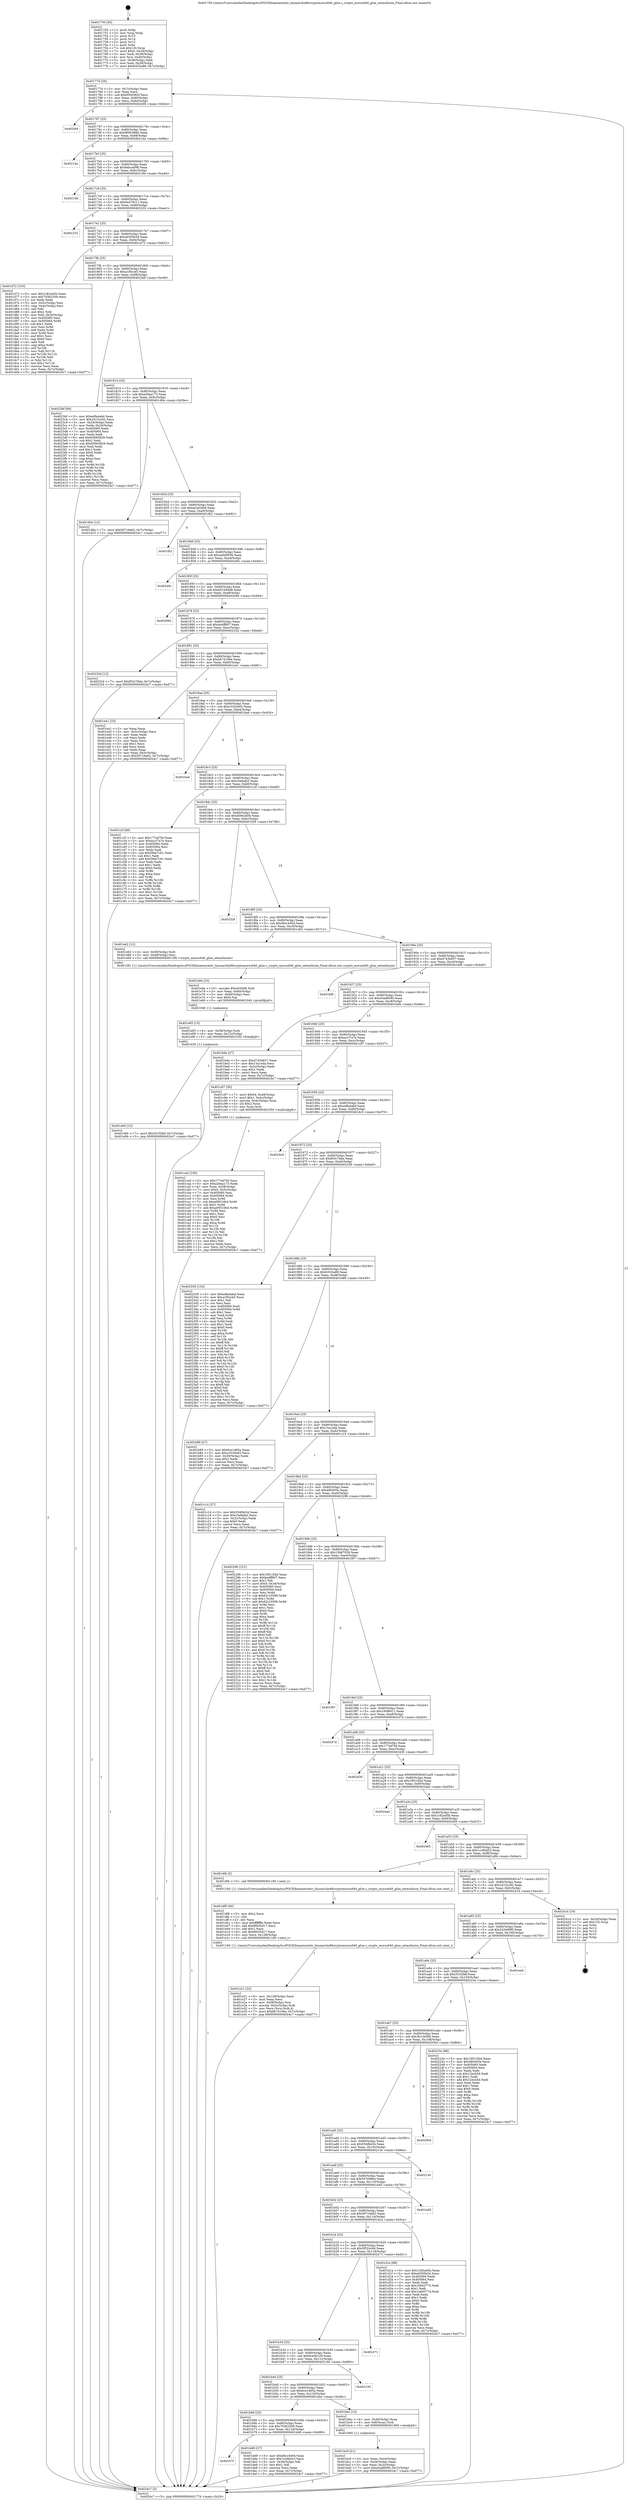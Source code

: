 digraph "0x401750" {
  label = "0x401750 (/mnt/c/Users/mathe/Desktop/tcc/POCII/binaries/extr_linuxarchx86cryptomorus640_glue.c_crypto_morus640_glue_setauthsize_Final-ollvm.out::main(0))"
  labelloc = "t"
  node[shape=record]

  Entry [label="",width=0.3,height=0.3,shape=circle,fillcolor=black,style=filled]
  "0x40177d" [label="{
     0x40177d [26]\l
     | [instrs]\l
     &nbsp;&nbsp;0x40177d \<+3\>: mov -0x7c(%rbp),%eax\l
     &nbsp;&nbsp;0x401780 \<+2\>: mov %eax,%ecx\l
     &nbsp;&nbsp;0x401782 \<+6\>: sub $0x9500582f,%ecx\l
     &nbsp;&nbsp;0x401788 \<+3\>: mov %eax,-0x80(%rbp)\l
     &nbsp;&nbsp;0x40178b \<+6\>: mov %ecx,-0x84(%rbp)\l
     &nbsp;&nbsp;0x401791 \<+6\>: je 00000000004020f4 \<main+0x9a4\>\l
  }"]
  "0x4020f4" [label="{
     0x4020f4\l
  }", style=dashed]
  "0x401797" [label="{
     0x401797 [25]\l
     | [instrs]\l
     &nbsp;&nbsp;0x401797 \<+5\>: jmp 000000000040179c \<main+0x4c\>\l
     &nbsp;&nbsp;0x40179c \<+3\>: mov -0x80(%rbp),%eax\l
     &nbsp;&nbsp;0x40179f \<+5\>: sub $0x9895488b,%eax\l
     &nbsp;&nbsp;0x4017a4 \<+6\>: mov %eax,-0x88(%rbp)\l
     &nbsp;&nbsp;0x4017aa \<+6\>: je 000000000040214a \<main+0x9fa\>\l
  }"]
  Exit [label="",width=0.3,height=0.3,shape=circle,fillcolor=black,style=filled,peripheries=2]
  "0x40214a" [label="{
     0x40214a\l
  }", style=dashed]
  "0x4017b0" [label="{
     0x4017b0 [25]\l
     | [instrs]\l
     &nbsp;&nbsp;0x4017b0 \<+5\>: jmp 00000000004017b5 \<main+0x65\>\l
     &nbsp;&nbsp;0x4017b5 \<+3\>: mov -0x80(%rbp),%eax\l
     &nbsp;&nbsp;0x4017b8 \<+5\>: sub $0x9abca098,%eax\l
     &nbsp;&nbsp;0x4017bd \<+6\>: mov %eax,-0x8c(%rbp)\l
     &nbsp;&nbsp;0x4017c3 \<+6\>: je 000000000040219d \<main+0xa4d\>\l
  }"]
  "0x401e94" [label="{
     0x401e94 [12]\l
     | [instrs]\l
     &nbsp;&nbsp;0x401e94 \<+7\>: movl $0x351f2fef,-0x7c(%rbp)\l
     &nbsp;&nbsp;0x401e9b \<+5\>: jmp 00000000004024c7 \<main+0xd77\>\l
  }"]
  "0x40219d" [label="{
     0x40219d\l
  }", style=dashed]
  "0x4017c9" [label="{
     0x4017c9 [25]\l
     | [instrs]\l
     &nbsp;&nbsp;0x4017c9 \<+5\>: jmp 00000000004017ce \<main+0x7e\>\l
     &nbsp;&nbsp;0x4017ce \<+3\>: mov -0x80(%rbp),%eax\l
     &nbsp;&nbsp;0x4017d1 \<+5\>: sub $0x9cd79c11,%eax\l
     &nbsp;&nbsp;0x4017d6 \<+6\>: mov %eax,-0x90(%rbp)\l
     &nbsp;&nbsp;0x4017dc \<+6\>: je 0000000000402232 \<main+0xae2\>\l
  }"]
  "0x401e85" [label="{
     0x401e85 [15]\l
     | [instrs]\l
     &nbsp;&nbsp;0x401e85 \<+4\>: mov -0x58(%rbp),%rdi\l
     &nbsp;&nbsp;0x401e89 \<+6\>: mov %eax,-0x12c(%rbp)\l
     &nbsp;&nbsp;0x401e8f \<+5\>: call 0000000000401030 \<free@plt\>\l
     | [calls]\l
     &nbsp;&nbsp;0x401030 \{1\} (unknown)\l
  }"]
  "0x402232" [label="{
     0x402232\l
  }", style=dashed]
  "0x4017e2" [label="{
     0x4017e2 [25]\l
     | [instrs]\l
     &nbsp;&nbsp;0x4017e2 \<+5\>: jmp 00000000004017e7 \<main+0x97\>\l
     &nbsp;&nbsp;0x4017e7 \<+3\>: mov -0x80(%rbp),%eax\l
     &nbsp;&nbsp;0x4017ea \<+5\>: sub $0xa0305b34,%eax\l
     &nbsp;&nbsp;0x4017ef \<+6\>: mov %eax,-0x94(%rbp)\l
     &nbsp;&nbsp;0x4017f5 \<+6\>: je 0000000000401d72 \<main+0x622\>\l
  }"]
  "0x401e6e" [label="{
     0x401e6e [23]\l
     | [instrs]\l
     &nbsp;&nbsp;0x401e6e \<+10\>: movabs $0x4030d6,%rdi\l
     &nbsp;&nbsp;0x401e78 \<+3\>: mov %eax,-0x60(%rbp)\l
     &nbsp;&nbsp;0x401e7b \<+3\>: mov -0x60(%rbp),%esi\l
     &nbsp;&nbsp;0x401e7e \<+2\>: mov $0x0,%al\l
     &nbsp;&nbsp;0x401e80 \<+5\>: call 0000000000401040 \<printf@plt\>\l
     | [calls]\l
     &nbsp;&nbsp;0x401040 \{1\} (unknown)\l
  }"]
  "0x401d72" [label="{
     0x401d72 [103]\l
     | [instrs]\l
     &nbsp;&nbsp;0x401d72 \<+5\>: mov $0x1c82a45b,%eax\l
     &nbsp;&nbsp;0x401d77 \<+5\>: mov $0x70362209,%ecx\l
     &nbsp;&nbsp;0x401d7c \<+2\>: xor %edx,%edx\l
     &nbsp;&nbsp;0x401d7e \<+3\>: mov -0x5c(%rbp),%esi\l
     &nbsp;&nbsp;0x401d81 \<+3\>: cmp -0x4c(%rbp),%esi\l
     &nbsp;&nbsp;0x401d84 \<+4\>: setl %dil\l
     &nbsp;&nbsp;0x401d88 \<+4\>: and $0x1,%dil\l
     &nbsp;&nbsp;0x401d8c \<+4\>: mov %dil,-0x26(%rbp)\l
     &nbsp;&nbsp;0x401d90 \<+7\>: mov 0x405060,%esi\l
     &nbsp;&nbsp;0x401d97 \<+8\>: mov 0x405064,%r8d\l
     &nbsp;&nbsp;0x401d9f \<+3\>: sub $0x1,%edx\l
     &nbsp;&nbsp;0x401da2 \<+3\>: mov %esi,%r9d\l
     &nbsp;&nbsp;0x401da5 \<+3\>: add %edx,%r9d\l
     &nbsp;&nbsp;0x401da8 \<+4\>: imul %r9d,%esi\l
     &nbsp;&nbsp;0x401dac \<+3\>: and $0x1,%esi\l
     &nbsp;&nbsp;0x401daf \<+3\>: cmp $0x0,%esi\l
     &nbsp;&nbsp;0x401db2 \<+4\>: sete %dil\l
     &nbsp;&nbsp;0x401db6 \<+4\>: cmp $0xa,%r8d\l
     &nbsp;&nbsp;0x401dba \<+4\>: setl %r10b\l
     &nbsp;&nbsp;0x401dbe \<+3\>: mov %dil,%r11b\l
     &nbsp;&nbsp;0x401dc1 \<+3\>: and %r10b,%r11b\l
     &nbsp;&nbsp;0x401dc4 \<+3\>: xor %r10b,%dil\l
     &nbsp;&nbsp;0x401dc7 \<+3\>: or %dil,%r11b\l
     &nbsp;&nbsp;0x401dca \<+4\>: test $0x1,%r11b\l
     &nbsp;&nbsp;0x401dce \<+3\>: cmovne %ecx,%eax\l
     &nbsp;&nbsp;0x401dd1 \<+3\>: mov %eax,-0x7c(%rbp)\l
     &nbsp;&nbsp;0x401dd4 \<+5\>: jmp 00000000004024c7 \<main+0xd77\>\l
  }"]
  "0x4017fb" [label="{
     0x4017fb [25]\l
     | [instrs]\l
     &nbsp;&nbsp;0x4017fb \<+5\>: jmp 0000000000401800 \<main+0xb0\>\l
     &nbsp;&nbsp;0x401800 \<+3\>: mov -0x80(%rbp),%eax\l
     &nbsp;&nbsp;0x401803 \<+5\>: sub $0xa1f0ccb5,%eax\l
     &nbsp;&nbsp;0x401808 \<+6\>: mov %eax,-0x98(%rbp)\l
     &nbsp;&nbsp;0x40180e \<+6\>: je 00000000004023bf \<main+0xc6f\>\l
  }"]
  "0x401e21" [label="{
     0x401e21 [32]\l
     | [instrs]\l
     &nbsp;&nbsp;0x401e21 \<+6\>: mov -0x128(%rbp),%ecx\l
     &nbsp;&nbsp;0x401e27 \<+3\>: imul %eax,%ecx\l
     &nbsp;&nbsp;0x401e2a \<+4\>: mov -0x58(%rbp),%rsi\l
     &nbsp;&nbsp;0x401e2e \<+4\>: movslq -0x5c(%rbp),%rdi\l
     &nbsp;&nbsp;0x401e32 \<+3\>: mov %ecx,(%rsi,%rdi,4)\l
     &nbsp;&nbsp;0x401e35 \<+7\>: movl $0xbb74106e,-0x7c(%rbp)\l
     &nbsp;&nbsp;0x401e3c \<+5\>: jmp 00000000004024c7 \<main+0xd77\>\l
  }"]
  "0x4023bf" [label="{
     0x4023bf [94]\l
     | [instrs]\l
     &nbsp;&nbsp;0x4023bf \<+5\>: mov $0xedfa4abd,%eax\l
     &nbsp;&nbsp;0x4023c4 \<+5\>: mov $0x2415cc92,%ecx\l
     &nbsp;&nbsp;0x4023c9 \<+3\>: mov -0x34(%rbp),%edx\l
     &nbsp;&nbsp;0x4023cc \<+3\>: mov %edx,-0x24(%rbp)\l
     &nbsp;&nbsp;0x4023cf \<+7\>: mov 0x405060,%edx\l
     &nbsp;&nbsp;0x4023d6 \<+7\>: mov 0x405064,%esi\l
     &nbsp;&nbsp;0x4023dd \<+2\>: mov %edx,%edi\l
     &nbsp;&nbsp;0x4023df \<+6\>: add $0xb5665829,%edi\l
     &nbsp;&nbsp;0x4023e5 \<+3\>: sub $0x1,%edi\l
     &nbsp;&nbsp;0x4023e8 \<+6\>: sub $0xb5665829,%edi\l
     &nbsp;&nbsp;0x4023ee \<+3\>: imul %edi,%edx\l
     &nbsp;&nbsp;0x4023f1 \<+3\>: and $0x1,%edx\l
     &nbsp;&nbsp;0x4023f4 \<+3\>: cmp $0x0,%edx\l
     &nbsp;&nbsp;0x4023f7 \<+4\>: sete %r8b\l
     &nbsp;&nbsp;0x4023fb \<+3\>: cmp $0xa,%esi\l
     &nbsp;&nbsp;0x4023fe \<+4\>: setl %r9b\l
     &nbsp;&nbsp;0x402402 \<+3\>: mov %r8b,%r10b\l
     &nbsp;&nbsp;0x402405 \<+3\>: and %r9b,%r10b\l
     &nbsp;&nbsp;0x402408 \<+3\>: xor %r9b,%r8b\l
     &nbsp;&nbsp;0x40240b \<+3\>: or %r8b,%r10b\l
     &nbsp;&nbsp;0x40240e \<+4\>: test $0x1,%r10b\l
     &nbsp;&nbsp;0x402412 \<+3\>: cmovne %ecx,%eax\l
     &nbsp;&nbsp;0x402415 \<+3\>: mov %eax,-0x7c(%rbp)\l
     &nbsp;&nbsp;0x402418 \<+5\>: jmp 00000000004024c7 \<main+0xd77\>\l
  }"]
  "0x401814" [label="{
     0x401814 [25]\l
     | [instrs]\l
     &nbsp;&nbsp;0x401814 \<+5\>: jmp 0000000000401819 \<main+0xc9\>\l
     &nbsp;&nbsp;0x401819 \<+3\>: mov -0x80(%rbp),%eax\l
     &nbsp;&nbsp;0x40181c \<+5\>: sub $0xa26aa173,%eax\l
     &nbsp;&nbsp;0x401821 \<+6\>: mov %eax,-0x9c(%rbp)\l
     &nbsp;&nbsp;0x401827 \<+6\>: je 0000000000401d0e \<main+0x5be\>\l
  }"]
  "0x401df9" [label="{
     0x401df9 [40]\l
     | [instrs]\l
     &nbsp;&nbsp;0x401df9 \<+5\>: mov $0x2,%ecx\l
     &nbsp;&nbsp;0x401dfe \<+1\>: cltd\l
     &nbsp;&nbsp;0x401dff \<+2\>: idiv %ecx\l
     &nbsp;&nbsp;0x401e01 \<+6\>: imul $0xfffffffe,%edx,%ecx\l
     &nbsp;&nbsp;0x401e07 \<+6\>: add $0x8f435d17,%ecx\l
     &nbsp;&nbsp;0x401e0d \<+3\>: add $0x1,%ecx\l
     &nbsp;&nbsp;0x401e10 \<+6\>: sub $0x8f435d17,%ecx\l
     &nbsp;&nbsp;0x401e16 \<+6\>: mov %ecx,-0x128(%rbp)\l
     &nbsp;&nbsp;0x401e1c \<+5\>: call 0000000000401160 \<next_i\>\l
     | [calls]\l
     &nbsp;&nbsp;0x401160 \{1\} (/mnt/c/Users/mathe/Desktop/tcc/POCII/binaries/extr_linuxarchx86cryptomorus640_glue.c_crypto_morus640_glue_setauthsize_Final-ollvm.out::next_i)\l
  }"]
  "0x401d0e" [label="{
     0x401d0e [12]\l
     | [instrs]\l
     &nbsp;&nbsp;0x401d0e \<+7\>: movl $0x59716e62,-0x7c(%rbp)\l
     &nbsp;&nbsp;0x401d15 \<+5\>: jmp 00000000004024c7 \<main+0xd77\>\l
  }"]
  "0x40182d" [label="{
     0x40182d [25]\l
     | [instrs]\l
     &nbsp;&nbsp;0x40182d \<+5\>: jmp 0000000000401832 \<main+0xe2\>\l
     &nbsp;&nbsp;0x401832 \<+3\>: mov -0x80(%rbp),%eax\l
     &nbsp;&nbsp;0x401835 \<+5\>: sub $0xae2e54b9,%eax\l
     &nbsp;&nbsp;0x40183a \<+6\>: mov %eax,-0xa0(%rbp)\l
     &nbsp;&nbsp;0x401840 \<+6\>: je 0000000000401fb2 \<main+0x862\>\l
  }"]
  "0x401b7f" [label="{
     0x401b7f\l
  }", style=dashed]
  "0x401fb2" [label="{
     0x401fb2\l
  }", style=dashed]
  "0x401846" [label="{
     0x401846 [25]\l
     | [instrs]\l
     &nbsp;&nbsp;0x401846 \<+5\>: jmp 000000000040184b \<main+0xfb\>\l
     &nbsp;&nbsp;0x40184b \<+3\>: mov -0x80(%rbp),%eax\l
     &nbsp;&nbsp;0x40184e \<+5\>: sub $0xaedd093b,%eax\l
     &nbsp;&nbsp;0x401853 \<+6\>: mov %eax,-0xa4(%rbp)\l
     &nbsp;&nbsp;0x401859 \<+6\>: je 000000000040249c \<main+0xd4c\>\l
  }"]
  "0x401dd9" [label="{
     0x401dd9 [27]\l
     | [instrs]\l
     &nbsp;&nbsp;0x401dd9 \<+5\>: mov $0xd6cc4404,%eax\l
     &nbsp;&nbsp;0x401dde \<+5\>: mov $0x1cc9bd23,%ecx\l
     &nbsp;&nbsp;0x401de3 \<+3\>: mov -0x26(%rbp),%dl\l
     &nbsp;&nbsp;0x401de6 \<+3\>: test $0x1,%dl\l
     &nbsp;&nbsp;0x401de9 \<+3\>: cmovne %ecx,%eax\l
     &nbsp;&nbsp;0x401dec \<+3\>: mov %eax,-0x7c(%rbp)\l
     &nbsp;&nbsp;0x401def \<+5\>: jmp 00000000004024c7 \<main+0xd77\>\l
  }"]
  "0x40249c" [label="{
     0x40249c\l
  }", style=dashed]
  "0x40185f" [label="{
     0x40185f [25]\l
     | [instrs]\l
     &nbsp;&nbsp;0x40185f \<+5\>: jmp 0000000000401864 \<main+0x114\>\l
     &nbsp;&nbsp;0x401864 \<+3\>: mov -0x80(%rbp),%eax\l
     &nbsp;&nbsp;0x401867 \<+5\>: sub $0xb01b84d8,%eax\l
     &nbsp;&nbsp;0x40186c \<+6\>: mov %eax,-0xa8(%rbp)\l
     &nbsp;&nbsp;0x401872 \<+6\>: je 0000000000402094 \<main+0x944\>\l
  }"]
  "0x401ca5" [label="{
     0x401ca5 [105]\l
     | [instrs]\l
     &nbsp;&nbsp;0x401ca5 \<+5\>: mov $0x177ed7fd,%ecx\l
     &nbsp;&nbsp;0x401caa \<+5\>: mov $0xa26aa173,%edx\l
     &nbsp;&nbsp;0x401caf \<+4\>: mov %rax,-0x58(%rbp)\l
     &nbsp;&nbsp;0x401cb3 \<+7\>: movl $0x0,-0x5c(%rbp)\l
     &nbsp;&nbsp;0x401cba \<+7\>: mov 0x405060,%esi\l
     &nbsp;&nbsp;0x401cc1 \<+8\>: mov 0x405064,%r8d\l
     &nbsp;&nbsp;0x401cc9 \<+3\>: mov %esi,%r9d\l
     &nbsp;&nbsp;0x401ccc \<+7\>: sub $0xa09510b4,%r9d\l
     &nbsp;&nbsp;0x401cd3 \<+4\>: sub $0x1,%r9d\l
     &nbsp;&nbsp;0x401cd7 \<+7\>: add $0xa09510b4,%r9d\l
     &nbsp;&nbsp;0x401cde \<+4\>: imul %r9d,%esi\l
     &nbsp;&nbsp;0x401ce2 \<+3\>: and $0x1,%esi\l
     &nbsp;&nbsp;0x401ce5 \<+3\>: cmp $0x0,%esi\l
     &nbsp;&nbsp;0x401ce8 \<+4\>: sete %r10b\l
     &nbsp;&nbsp;0x401cec \<+4\>: cmp $0xa,%r8d\l
     &nbsp;&nbsp;0x401cf0 \<+4\>: setl %r11b\l
     &nbsp;&nbsp;0x401cf4 \<+3\>: mov %r10b,%bl\l
     &nbsp;&nbsp;0x401cf7 \<+3\>: and %r11b,%bl\l
     &nbsp;&nbsp;0x401cfa \<+3\>: xor %r11b,%r10b\l
     &nbsp;&nbsp;0x401cfd \<+3\>: or %r10b,%bl\l
     &nbsp;&nbsp;0x401d00 \<+3\>: test $0x1,%bl\l
     &nbsp;&nbsp;0x401d03 \<+3\>: cmovne %edx,%ecx\l
     &nbsp;&nbsp;0x401d06 \<+3\>: mov %ecx,-0x7c(%rbp)\l
     &nbsp;&nbsp;0x401d09 \<+5\>: jmp 00000000004024c7 \<main+0xd77\>\l
  }"]
  "0x402094" [label="{
     0x402094\l
  }", style=dashed]
  "0x401878" [label="{
     0x401878 [25]\l
     | [instrs]\l
     &nbsp;&nbsp;0x401878 \<+5\>: jmp 000000000040187d \<main+0x12d\>\l
     &nbsp;&nbsp;0x40187d \<+3\>: mov -0x80(%rbp),%eax\l
     &nbsp;&nbsp;0x401880 \<+5\>: sub $0xba4ff907,%eax\l
     &nbsp;&nbsp;0x401885 \<+6\>: mov %eax,-0xac(%rbp)\l
     &nbsp;&nbsp;0x40188b \<+6\>: je 000000000040232d \<main+0xbdd\>\l
  }"]
  "0x401bc9" [label="{
     0x401bc9 [21]\l
     | [instrs]\l
     &nbsp;&nbsp;0x401bc9 \<+3\>: mov %eax,-0x44(%rbp)\l
     &nbsp;&nbsp;0x401bcc \<+3\>: mov -0x44(%rbp),%eax\l
     &nbsp;&nbsp;0x401bcf \<+3\>: mov %eax,-0x2c(%rbp)\l
     &nbsp;&nbsp;0x401bd2 \<+7\>: movl $0xe5ad8590,-0x7c(%rbp)\l
     &nbsp;&nbsp;0x401bd9 \<+5\>: jmp 00000000004024c7 \<main+0xd77\>\l
  }"]
  "0x40232d" [label="{
     0x40232d [12]\l
     | [instrs]\l
     &nbsp;&nbsp;0x40232d \<+7\>: movl $0xf03c78da,-0x7c(%rbp)\l
     &nbsp;&nbsp;0x402334 \<+5\>: jmp 00000000004024c7 \<main+0xd77\>\l
  }"]
  "0x401891" [label="{
     0x401891 [25]\l
     | [instrs]\l
     &nbsp;&nbsp;0x401891 \<+5\>: jmp 0000000000401896 \<main+0x146\>\l
     &nbsp;&nbsp;0x401896 \<+3\>: mov -0x80(%rbp),%eax\l
     &nbsp;&nbsp;0x401899 \<+5\>: sub $0xbb74106e,%eax\l
     &nbsp;&nbsp;0x40189e \<+6\>: mov %eax,-0xb0(%rbp)\l
     &nbsp;&nbsp;0x4018a4 \<+6\>: je 0000000000401e41 \<main+0x6f1\>\l
  }"]
  "0x401b66" [label="{
     0x401b66 [25]\l
     | [instrs]\l
     &nbsp;&nbsp;0x401b66 \<+5\>: jmp 0000000000401b6b \<main+0x41b\>\l
     &nbsp;&nbsp;0x401b6b \<+3\>: mov -0x80(%rbp),%eax\l
     &nbsp;&nbsp;0x401b6e \<+5\>: sub $0x70362209,%eax\l
     &nbsp;&nbsp;0x401b73 \<+6\>: mov %eax,-0x124(%rbp)\l
     &nbsp;&nbsp;0x401b79 \<+6\>: je 0000000000401dd9 \<main+0x689\>\l
  }"]
  "0x401e41" [label="{
     0x401e41 [33]\l
     | [instrs]\l
     &nbsp;&nbsp;0x401e41 \<+2\>: xor %eax,%eax\l
     &nbsp;&nbsp;0x401e43 \<+3\>: mov -0x5c(%rbp),%ecx\l
     &nbsp;&nbsp;0x401e46 \<+2\>: mov %eax,%edx\l
     &nbsp;&nbsp;0x401e48 \<+2\>: sub %ecx,%edx\l
     &nbsp;&nbsp;0x401e4a \<+2\>: mov %eax,%ecx\l
     &nbsp;&nbsp;0x401e4c \<+3\>: sub $0x1,%ecx\l
     &nbsp;&nbsp;0x401e4f \<+2\>: add %ecx,%edx\l
     &nbsp;&nbsp;0x401e51 \<+2\>: sub %edx,%eax\l
     &nbsp;&nbsp;0x401e53 \<+3\>: mov %eax,-0x5c(%rbp)\l
     &nbsp;&nbsp;0x401e56 \<+7\>: movl $0x59716e62,-0x7c(%rbp)\l
     &nbsp;&nbsp;0x401e5d \<+5\>: jmp 00000000004024c7 \<main+0xd77\>\l
  }"]
  "0x4018aa" [label="{
     0x4018aa [25]\l
     | [instrs]\l
     &nbsp;&nbsp;0x4018aa \<+5\>: jmp 00000000004018af \<main+0x15f\>\l
     &nbsp;&nbsp;0x4018af \<+3\>: mov -0x80(%rbp),%eax\l
     &nbsp;&nbsp;0x4018b2 \<+5\>: sub $0xc3320e93,%eax\l
     &nbsp;&nbsp;0x4018b7 \<+6\>: mov %eax,-0xb4(%rbp)\l
     &nbsp;&nbsp;0x4018bd \<+6\>: je 0000000000401ba4 \<main+0x454\>\l
  }"]
  "0x401bbc" [label="{
     0x401bbc [13]\l
     | [instrs]\l
     &nbsp;&nbsp;0x401bbc \<+4\>: mov -0x40(%rbp),%rax\l
     &nbsp;&nbsp;0x401bc0 \<+4\>: mov 0x8(%rax),%rdi\l
     &nbsp;&nbsp;0x401bc4 \<+5\>: call 0000000000401060 \<atoi@plt\>\l
     | [calls]\l
     &nbsp;&nbsp;0x401060 \{1\} (unknown)\l
  }"]
  "0x401ba4" [label="{
     0x401ba4\l
  }", style=dashed]
  "0x4018c3" [label="{
     0x4018c3 [25]\l
     | [instrs]\l
     &nbsp;&nbsp;0x4018c3 \<+5\>: jmp 00000000004018c8 \<main+0x178\>\l
     &nbsp;&nbsp;0x4018c8 \<+3\>: mov -0x80(%rbp),%eax\l
     &nbsp;&nbsp;0x4018cb \<+5\>: sub $0xc5e8afa3,%eax\l
     &nbsp;&nbsp;0x4018d0 \<+6\>: mov %eax,-0xb8(%rbp)\l
     &nbsp;&nbsp;0x4018d6 \<+6\>: je 0000000000401c2f \<main+0x4df\>\l
  }"]
  "0x401b4d" [label="{
     0x401b4d [25]\l
     | [instrs]\l
     &nbsp;&nbsp;0x401b4d \<+5\>: jmp 0000000000401b52 \<main+0x402\>\l
     &nbsp;&nbsp;0x401b52 \<+3\>: mov -0x80(%rbp),%eax\l
     &nbsp;&nbsp;0x401b55 \<+5\>: sub $0x6ce1d65a,%eax\l
     &nbsp;&nbsp;0x401b5a \<+6\>: mov %eax,-0x120(%rbp)\l
     &nbsp;&nbsp;0x401b60 \<+6\>: je 0000000000401bbc \<main+0x46c\>\l
  }"]
  "0x401c2f" [label="{
     0x401c2f [88]\l
     | [instrs]\l
     &nbsp;&nbsp;0x401c2f \<+5\>: mov $0x177ed7fd,%eax\l
     &nbsp;&nbsp;0x401c34 \<+5\>: mov $0xea1f7a7e,%ecx\l
     &nbsp;&nbsp;0x401c39 \<+7\>: mov 0x405060,%edx\l
     &nbsp;&nbsp;0x401c40 \<+7\>: mov 0x405064,%esi\l
     &nbsp;&nbsp;0x401c47 \<+2\>: mov %edx,%edi\l
     &nbsp;&nbsp;0x401c49 \<+6\>: sub $0x59ee7c61,%edi\l
     &nbsp;&nbsp;0x401c4f \<+3\>: sub $0x1,%edi\l
     &nbsp;&nbsp;0x401c52 \<+6\>: add $0x59ee7c61,%edi\l
     &nbsp;&nbsp;0x401c58 \<+3\>: imul %edi,%edx\l
     &nbsp;&nbsp;0x401c5b \<+3\>: and $0x1,%edx\l
     &nbsp;&nbsp;0x401c5e \<+3\>: cmp $0x0,%edx\l
     &nbsp;&nbsp;0x401c61 \<+4\>: sete %r8b\l
     &nbsp;&nbsp;0x401c65 \<+3\>: cmp $0xa,%esi\l
     &nbsp;&nbsp;0x401c68 \<+4\>: setl %r9b\l
     &nbsp;&nbsp;0x401c6c \<+3\>: mov %r8b,%r10b\l
     &nbsp;&nbsp;0x401c6f \<+3\>: and %r9b,%r10b\l
     &nbsp;&nbsp;0x401c72 \<+3\>: xor %r9b,%r8b\l
     &nbsp;&nbsp;0x401c75 \<+3\>: or %r8b,%r10b\l
     &nbsp;&nbsp;0x401c78 \<+4\>: test $0x1,%r10b\l
     &nbsp;&nbsp;0x401c7c \<+3\>: cmovne %ecx,%eax\l
     &nbsp;&nbsp;0x401c7f \<+3\>: mov %eax,-0x7c(%rbp)\l
     &nbsp;&nbsp;0x401c82 \<+5\>: jmp 00000000004024c7 \<main+0xd77\>\l
  }"]
  "0x4018dc" [label="{
     0x4018dc [25]\l
     | [instrs]\l
     &nbsp;&nbsp;0x4018dc \<+5\>: jmp 00000000004018e1 \<main+0x191\>\l
     &nbsp;&nbsp;0x4018e1 \<+3\>: mov -0x80(%rbp),%eax\l
     &nbsp;&nbsp;0x4018e4 \<+5\>: sub $0xd59e2b0b,%eax\l
     &nbsp;&nbsp;0x4018e9 \<+6\>: mov %eax,-0xbc(%rbp)\l
     &nbsp;&nbsp;0x4018ef \<+6\>: je 0000000000401f28 \<main+0x7d8\>\l
  }"]
  "0x402100" [label="{
     0x402100\l
  }", style=dashed]
  "0x401f28" [label="{
     0x401f28\l
  }", style=dashed]
  "0x4018f5" [label="{
     0x4018f5 [25]\l
     | [instrs]\l
     &nbsp;&nbsp;0x4018f5 \<+5\>: jmp 00000000004018fa \<main+0x1aa\>\l
     &nbsp;&nbsp;0x4018fa \<+3\>: mov -0x80(%rbp),%eax\l
     &nbsp;&nbsp;0x4018fd \<+5\>: sub $0xd6cc4404,%eax\l
     &nbsp;&nbsp;0x401902 \<+6\>: mov %eax,-0xc0(%rbp)\l
     &nbsp;&nbsp;0x401908 \<+6\>: je 0000000000401e62 \<main+0x712\>\l
  }"]
  "0x401b34" [label="{
     0x401b34 [25]\l
     | [instrs]\l
     &nbsp;&nbsp;0x401b34 \<+5\>: jmp 0000000000401b39 \<main+0x3e9\>\l
     &nbsp;&nbsp;0x401b39 \<+3\>: mov -0x80(%rbp),%eax\l
     &nbsp;&nbsp;0x401b3c \<+5\>: sub $0x6ce06128,%eax\l
     &nbsp;&nbsp;0x401b41 \<+6\>: mov %eax,-0x11c(%rbp)\l
     &nbsp;&nbsp;0x401b47 \<+6\>: je 0000000000402100 \<main+0x9b0\>\l
  }"]
  "0x401e62" [label="{
     0x401e62 [12]\l
     | [instrs]\l
     &nbsp;&nbsp;0x401e62 \<+4\>: mov -0x58(%rbp),%rdi\l
     &nbsp;&nbsp;0x401e66 \<+3\>: mov -0x48(%rbp),%esi\l
     &nbsp;&nbsp;0x401e69 \<+5\>: call 00000000004013f0 \<crypto_morus640_glue_setauthsize\>\l
     | [calls]\l
     &nbsp;&nbsp;0x4013f0 \{1\} (/mnt/c/Users/mathe/Desktop/tcc/POCII/binaries/extr_linuxarchx86cryptomorus640_glue.c_crypto_morus640_glue_setauthsize_Final-ollvm.out::crypto_morus640_glue_setauthsize)\l
  }"]
  "0x40190e" [label="{
     0x40190e [25]\l
     | [instrs]\l
     &nbsp;&nbsp;0x40190e \<+5\>: jmp 0000000000401913 \<main+0x1c3\>\l
     &nbsp;&nbsp;0x401913 \<+3\>: mov -0x80(%rbp),%eax\l
     &nbsp;&nbsp;0x401916 \<+5\>: sub $0xd743b837,%eax\l
     &nbsp;&nbsp;0x40191b \<+6\>: mov %eax,-0xc4(%rbp)\l
     &nbsp;&nbsp;0x401921 \<+6\>: je 0000000000401bf9 \<main+0x4a9\>\l
  }"]
  "0x402471" [label="{
     0x402471\l
  }", style=dashed]
  "0x401bf9" [label="{
     0x401bf9\l
  }", style=dashed]
  "0x401927" [label="{
     0x401927 [25]\l
     | [instrs]\l
     &nbsp;&nbsp;0x401927 \<+5\>: jmp 000000000040192c \<main+0x1dc\>\l
     &nbsp;&nbsp;0x40192c \<+3\>: mov -0x80(%rbp),%eax\l
     &nbsp;&nbsp;0x40192f \<+5\>: sub $0xe5ad8590,%eax\l
     &nbsp;&nbsp;0x401934 \<+6\>: mov %eax,-0xc8(%rbp)\l
     &nbsp;&nbsp;0x40193a \<+6\>: je 0000000000401bde \<main+0x48e\>\l
  }"]
  "0x401b1b" [label="{
     0x401b1b [25]\l
     | [instrs]\l
     &nbsp;&nbsp;0x401b1b \<+5\>: jmp 0000000000401b20 \<main+0x3d0\>\l
     &nbsp;&nbsp;0x401b20 \<+3\>: mov -0x80(%rbp),%eax\l
     &nbsp;&nbsp;0x401b23 \<+5\>: sub $0x5f524cb9,%eax\l
     &nbsp;&nbsp;0x401b28 \<+6\>: mov %eax,-0x118(%rbp)\l
     &nbsp;&nbsp;0x401b2e \<+6\>: je 0000000000402471 \<main+0xd21\>\l
  }"]
  "0x401bde" [label="{
     0x401bde [27]\l
     | [instrs]\l
     &nbsp;&nbsp;0x401bde \<+5\>: mov $0xd743b837,%eax\l
     &nbsp;&nbsp;0x401be3 \<+5\>: mov $0x15a1eda,%ecx\l
     &nbsp;&nbsp;0x401be8 \<+3\>: mov -0x2c(%rbp),%edx\l
     &nbsp;&nbsp;0x401beb \<+3\>: cmp $0x1,%edx\l
     &nbsp;&nbsp;0x401bee \<+3\>: cmovl %ecx,%eax\l
     &nbsp;&nbsp;0x401bf1 \<+3\>: mov %eax,-0x7c(%rbp)\l
     &nbsp;&nbsp;0x401bf4 \<+5\>: jmp 00000000004024c7 \<main+0xd77\>\l
  }"]
  "0x401940" [label="{
     0x401940 [25]\l
     | [instrs]\l
     &nbsp;&nbsp;0x401940 \<+5\>: jmp 0000000000401945 \<main+0x1f5\>\l
     &nbsp;&nbsp;0x401945 \<+3\>: mov -0x80(%rbp),%eax\l
     &nbsp;&nbsp;0x401948 \<+5\>: sub $0xea1f7a7e,%eax\l
     &nbsp;&nbsp;0x40194d \<+6\>: mov %eax,-0xcc(%rbp)\l
     &nbsp;&nbsp;0x401953 \<+6\>: je 0000000000401c87 \<main+0x537\>\l
  }"]
  "0x401d1a" [label="{
     0x401d1a [88]\l
     | [instrs]\l
     &nbsp;&nbsp;0x401d1a \<+5\>: mov $0x1c82a45b,%eax\l
     &nbsp;&nbsp;0x401d1f \<+5\>: mov $0xa0305b34,%ecx\l
     &nbsp;&nbsp;0x401d24 \<+7\>: mov 0x405060,%edx\l
     &nbsp;&nbsp;0x401d2b \<+7\>: mov 0x405064,%esi\l
     &nbsp;&nbsp;0x401d32 \<+2\>: mov %edx,%edi\l
     &nbsp;&nbsp;0x401d34 \<+6\>: sub $0x1b6d3774,%edi\l
     &nbsp;&nbsp;0x401d3a \<+3\>: sub $0x1,%edi\l
     &nbsp;&nbsp;0x401d3d \<+6\>: add $0x1b6d3774,%edi\l
     &nbsp;&nbsp;0x401d43 \<+3\>: imul %edi,%edx\l
     &nbsp;&nbsp;0x401d46 \<+3\>: and $0x1,%edx\l
     &nbsp;&nbsp;0x401d49 \<+3\>: cmp $0x0,%edx\l
     &nbsp;&nbsp;0x401d4c \<+4\>: sete %r8b\l
     &nbsp;&nbsp;0x401d50 \<+3\>: cmp $0xa,%esi\l
     &nbsp;&nbsp;0x401d53 \<+4\>: setl %r9b\l
     &nbsp;&nbsp;0x401d57 \<+3\>: mov %r8b,%r10b\l
     &nbsp;&nbsp;0x401d5a \<+3\>: and %r9b,%r10b\l
     &nbsp;&nbsp;0x401d5d \<+3\>: xor %r9b,%r8b\l
     &nbsp;&nbsp;0x401d60 \<+3\>: or %r8b,%r10b\l
     &nbsp;&nbsp;0x401d63 \<+4\>: test $0x1,%r10b\l
     &nbsp;&nbsp;0x401d67 \<+3\>: cmovne %ecx,%eax\l
     &nbsp;&nbsp;0x401d6a \<+3\>: mov %eax,-0x7c(%rbp)\l
     &nbsp;&nbsp;0x401d6d \<+5\>: jmp 00000000004024c7 \<main+0xd77\>\l
  }"]
  "0x401c87" [label="{
     0x401c87 [30]\l
     | [instrs]\l
     &nbsp;&nbsp;0x401c87 \<+7\>: movl $0x64,-0x48(%rbp)\l
     &nbsp;&nbsp;0x401c8e \<+7\>: movl $0x1,-0x4c(%rbp)\l
     &nbsp;&nbsp;0x401c95 \<+4\>: movslq -0x4c(%rbp),%rax\l
     &nbsp;&nbsp;0x401c99 \<+4\>: shl $0x2,%rax\l
     &nbsp;&nbsp;0x401c9d \<+3\>: mov %rax,%rdi\l
     &nbsp;&nbsp;0x401ca0 \<+5\>: call 0000000000401050 \<malloc@plt\>\l
     | [calls]\l
     &nbsp;&nbsp;0x401050 \{1\} (unknown)\l
  }"]
  "0x401959" [label="{
     0x401959 [25]\l
     | [instrs]\l
     &nbsp;&nbsp;0x401959 \<+5\>: jmp 000000000040195e \<main+0x20e\>\l
     &nbsp;&nbsp;0x40195e \<+3\>: mov -0x80(%rbp),%eax\l
     &nbsp;&nbsp;0x401961 \<+5\>: sub $0xedfa4abd,%eax\l
     &nbsp;&nbsp;0x401966 \<+6\>: mov %eax,-0xd0(%rbp)\l
     &nbsp;&nbsp;0x40196c \<+6\>: je 00000000004024c0 \<main+0xd70\>\l
  }"]
  "0x401b02" [label="{
     0x401b02 [25]\l
     | [instrs]\l
     &nbsp;&nbsp;0x401b02 \<+5\>: jmp 0000000000401b07 \<main+0x3b7\>\l
     &nbsp;&nbsp;0x401b07 \<+3\>: mov -0x80(%rbp),%eax\l
     &nbsp;&nbsp;0x401b0a \<+5\>: sub $0x59716e62,%eax\l
     &nbsp;&nbsp;0x401b0f \<+6\>: mov %eax,-0x114(%rbp)\l
     &nbsp;&nbsp;0x401b15 \<+6\>: je 0000000000401d1a \<main+0x5ca\>\l
  }"]
  "0x4024c0" [label="{
     0x4024c0\l
  }", style=dashed]
  "0x401972" [label="{
     0x401972 [25]\l
     | [instrs]\l
     &nbsp;&nbsp;0x401972 \<+5\>: jmp 0000000000401977 \<main+0x227\>\l
     &nbsp;&nbsp;0x401977 \<+3\>: mov -0x80(%rbp),%eax\l
     &nbsp;&nbsp;0x40197a \<+5\>: sub $0xf03c78da,%eax\l
     &nbsp;&nbsp;0x40197f \<+6\>: mov %eax,-0xd4(%rbp)\l
     &nbsp;&nbsp;0x401985 \<+6\>: je 0000000000402339 \<main+0xbe9\>\l
  }"]
  "0x401ed5" [label="{
     0x401ed5\l
  }", style=dashed]
  "0x402339" [label="{
     0x402339 [134]\l
     | [instrs]\l
     &nbsp;&nbsp;0x402339 \<+5\>: mov $0xedfa4abd,%eax\l
     &nbsp;&nbsp;0x40233e \<+5\>: mov $0xa1f0ccb5,%ecx\l
     &nbsp;&nbsp;0x402343 \<+2\>: mov $0x1,%dl\l
     &nbsp;&nbsp;0x402345 \<+2\>: xor %esi,%esi\l
     &nbsp;&nbsp;0x402347 \<+7\>: mov 0x405060,%edi\l
     &nbsp;&nbsp;0x40234e \<+8\>: mov 0x405064,%r8d\l
     &nbsp;&nbsp;0x402356 \<+3\>: sub $0x1,%esi\l
     &nbsp;&nbsp;0x402359 \<+3\>: mov %edi,%r9d\l
     &nbsp;&nbsp;0x40235c \<+3\>: add %esi,%r9d\l
     &nbsp;&nbsp;0x40235f \<+4\>: imul %r9d,%edi\l
     &nbsp;&nbsp;0x402363 \<+3\>: and $0x1,%edi\l
     &nbsp;&nbsp;0x402366 \<+3\>: cmp $0x0,%edi\l
     &nbsp;&nbsp;0x402369 \<+4\>: sete %r10b\l
     &nbsp;&nbsp;0x40236d \<+4\>: cmp $0xa,%r8d\l
     &nbsp;&nbsp;0x402371 \<+4\>: setl %r11b\l
     &nbsp;&nbsp;0x402375 \<+3\>: mov %r10b,%bl\l
     &nbsp;&nbsp;0x402378 \<+3\>: xor $0xff,%bl\l
     &nbsp;&nbsp;0x40237b \<+3\>: mov %r11b,%r14b\l
     &nbsp;&nbsp;0x40237e \<+4\>: xor $0xff,%r14b\l
     &nbsp;&nbsp;0x402382 \<+3\>: xor $0x0,%dl\l
     &nbsp;&nbsp;0x402385 \<+3\>: mov %bl,%r15b\l
     &nbsp;&nbsp;0x402388 \<+4\>: and $0x0,%r15b\l
     &nbsp;&nbsp;0x40238c \<+3\>: and %dl,%r10b\l
     &nbsp;&nbsp;0x40238f \<+3\>: mov %r14b,%r12b\l
     &nbsp;&nbsp;0x402392 \<+4\>: and $0x0,%r12b\l
     &nbsp;&nbsp;0x402396 \<+3\>: and %dl,%r11b\l
     &nbsp;&nbsp;0x402399 \<+3\>: or %r10b,%r15b\l
     &nbsp;&nbsp;0x40239c \<+3\>: or %r11b,%r12b\l
     &nbsp;&nbsp;0x40239f \<+3\>: xor %r12b,%r15b\l
     &nbsp;&nbsp;0x4023a2 \<+3\>: or %r14b,%bl\l
     &nbsp;&nbsp;0x4023a5 \<+3\>: xor $0xff,%bl\l
     &nbsp;&nbsp;0x4023a8 \<+3\>: or $0x0,%dl\l
     &nbsp;&nbsp;0x4023ab \<+2\>: and %dl,%bl\l
     &nbsp;&nbsp;0x4023ad \<+3\>: or %bl,%r15b\l
     &nbsp;&nbsp;0x4023b0 \<+4\>: test $0x1,%r15b\l
     &nbsp;&nbsp;0x4023b4 \<+3\>: cmovne %ecx,%eax\l
     &nbsp;&nbsp;0x4023b7 \<+3\>: mov %eax,-0x7c(%rbp)\l
     &nbsp;&nbsp;0x4023ba \<+5\>: jmp 00000000004024c7 \<main+0xd77\>\l
  }"]
  "0x40198b" [label="{
     0x40198b [25]\l
     | [instrs]\l
     &nbsp;&nbsp;0x40198b \<+5\>: jmp 0000000000401990 \<main+0x240\>\l
     &nbsp;&nbsp;0x401990 \<+3\>: mov -0x80(%rbp),%eax\l
     &nbsp;&nbsp;0x401993 \<+5\>: sub $0xfc032a89,%eax\l
     &nbsp;&nbsp;0x401998 \<+6\>: mov %eax,-0xd8(%rbp)\l
     &nbsp;&nbsp;0x40199e \<+6\>: je 0000000000401b89 \<main+0x439\>\l
  }"]
  "0x401ae9" [label="{
     0x401ae9 [25]\l
     | [instrs]\l
     &nbsp;&nbsp;0x401ae9 \<+5\>: jmp 0000000000401aee \<main+0x39e\>\l
     &nbsp;&nbsp;0x401aee \<+3\>: mov -0x80(%rbp),%eax\l
     &nbsp;&nbsp;0x401af1 \<+5\>: sub $0x557e96be,%eax\l
     &nbsp;&nbsp;0x401af6 \<+6\>: mov %eax,-0x110(%rbp)\l
     &nbsp;&nbsp;0x401afc \<+6\>: je 0000000000401ed5 \<main+0x785\>\l
  }"]
  "0x401b89" [label="{
     0x401b89 [27]\l
     | [instrs]\l
     &nbsp;&nbsp;0x401b89 \<+5\>: mov $0x6ce1d65a,%eax\l
     &nbsp;&nbsp;0x401b8e \<+5\>: mov $0xc3320e93,%ecx\l
     &nbsp;&nbsp;0x401b93 \<+3\>: mov -0x30(%rbp),%edx\l
     &nbsp;&nbsp;0x401b96 \<+3\>: cmp $0x2,%edx\l
     &nbsp;&nbsp;0x401b99 \<+3\>: cmovne %ecx,%eax\l
     &nbsp;&nbsp;0x401b9c \<+3\>: mov %eax,-0x7c(%rbp)\l
     &nbsp;&nbsp;0x401b9f \<+5\>: jmp 00000000004024c7 \<main+0xd77\>\l
  }"]
  "0x4019a4" [label="{
     0x4019a4 [25]\l
     | [instrs]\l
     &nbsp;&nbsp;0x4019a4 \<+5\>: jmp 00000000004019a9 \<main+0x259\>\l
     &nbsp;&nbsp;0x4019a9 \<+3\>: mov -0x80(%rbp),%eax\l
     &nbsp;&nbsp;0x4019ac \<+5\>: sub $0x15a1eda,%eax\l
     &nbsp;&nbsp;0x4019b1 \<+6\>: mov %eax,-0xdc(%rbp)\l
     &nbsp;&nbsp;0x4019b7 \<+6\>: je 0000000000401c14 \<main+0x4c4\>\l
  }"]
  "0x4024c7" [label="{
     0x4024c7 [5]\l
     | [instrs]\l
     &nbsp;&nbsp;0x4024c7 \<+5\>: jmp 000000000040177d \<main+0x2d\>\l
  }"]
  "0x401750" [label="{
     0x401750 [45]\l
     | [instrs]\l
     &nbsp;&nbsp;0x401750 \<+1\>: push %rbp\l
     &nbsp;&nbsp;0x401751 \<+3\>: mov %rsp,%rbp\l
     &nbsp;&nbsp;0x401754 \<+2\>: push %r15\l
     &nbsp;&nbsp;0x401756 \<+2\>: push %r14\l
     &nbsp;&nbsp;0x401758 \<+2\>: push %r12\l
     &nbsp;&nbsp;0x40175a \<+1\>: push %rbx\l
     &nbsp;&nbsp;0x40175b \<+7\>: sub $0x120,%rsp\l
     &nbsp;&nbsp;0x401762 \<+7\>: movl $0x0,-0x34(%rbp)\l
     &nbsp;&nbsp;0x401769 \<+3\>: mov %edi,-0x38(%rbp)\l
     &nbsp;&nbsp;0x40176c \<+4\>: mov %rsi,-0x40(%rbp)\l
     &nbsp;&nbsp;0x401770 \<+3\>: mov -0x38(%rbp),%edi\l
     &nbsp;&nbsp;0x401773 \<+3\>: mov %edi,-0x30(%rbp)\l
     &nbsp;&nbsp;0x401776 \<+7\>: movl $0xfc032a89,-0x7c(%rbp)\l
  }"]
  "0x40213e" [label="{
     0x40213e\l
  }", style=dashed]
  "0x401c14" [label="{
     0x401c14 [27]\l
     | [instrs]\l
     &nbsp;&nbsp;0x401c14 \<+5\>: mov $0x554fbb34,%eax\l
     &nbsp;&nbsp;0x401c19 \<+5\>: mov $0xc5e8afa3,%ecx\l
     &nbsp;&nbsp;0x401c1e \<+3\>: mov -0x2c(%rbp),%edx\l
     &nbsp;&nbsp;0x401c21 \<+3\>: cmp $0x0,%edx\l
     &nbsp;&nbsp;0x401c24 \<+3\>: cmove %ecx,%eax\l
     &nbsp;&nbsp;0x401c27 \<+3\>: mov %eax,-0x7c(%rbp)\l
     &nbsp;&nbsp;0x401c2a \<+5\>: jmp 00000000004024c7 \<main+0xd77\>\l
  }"]
  "0x4019bd" [label="{
     0x4019bd [25]\l
     | [instrs]\l
     &nbsp;&nbsp;0x4019bd \<+5\>: jmp 00000000004019c2 \<main+0x272\>\l
     &nbsp;&nbsp;0x4019c2 \<+3\>: mov -0x80(%rbp),%eax\l
     &nbsp;&nbsp;0x4019c5 \<+5\>: sub $0x480405e,%eax\l
     &nbsp;&nbsp;0x4019ca \<+6\>: mov %eax,-0xe0(%rbp)\l
     &nbsp;&nbsp;0x4019d0 \<+6\>: je 0000000000402296 \<main+0xb46\>\l
  }"]
  "0x401ad0" [label="{
     0x401ad0 [25]\l
     | [instrs]\l
     &nbsp;&nbsp;0x401ad0 \<+5\>: jmp 0000000000401ad5 \<main+0x385\>\l
     &nbsp;&nbsp;0x401ad5 \<+3\>: mov -0x80(%rbp),%eax\l
     &nbsp;&nbsp;0x401ad8 \<+5\>: sub $0x554fbb34,%eax\l
     &nbsp;&nbsp;0x401add \<+6\>: mov %eax,-0x10c(%rbp)\l
     &nbsp;&nbsp;0x401ae3 \<+6\>: je 000000000040213e \<main+0x9ee\>\l
  }"]
  "0x402296" [label="{
     0x402296 [151]\l
     | [instrs]\l
     &nbsp;&nbsp;0x402296 \<+5\>: mov $0x19f1c5bd,%eax\l
     &nbsp;&nbsp;0x40229b \<+5\>: mov $0xba4ff907,%ecx\l
     &nbsp;&nbsp;0x4022a0 \<+2\>: mov $0x1,%dl\l
     &nbsp;&nbsp;0x4022a2 \<+7\>: movl $0x0,-0x34(%rbp)\l
     &nbsp;&nbsp;0x4022a9 \<+7\>: mov 0x405060,%esi\l
     &nbsp;&nbsp;0x4022b0 \<+7\>: mov 0x405064,%edi\l
     &nbsp;&nbsp;0x4022b7 \<+3\>: mov %esi,%r8d\l
     &nbsp;&nbsp;0x4022ba \<+7\>: sub $0x62c10599,%r8d\l
     &nbsp;&nbsp;0x4022c1 \<+4\>: sub $0x1,%r8d\l
     &nbsp;&nbsp;0x4022c5 \<+7\>: add $0x62c10599,%r8d\l
     &nbsp;&nbsp;0x4022cc \<+4\>: imul %r8d,%esi\l
     &nbsp;&nbsp;0x4022d0 \<+3\>: and $0x1,%esi\l
     &nbsp;&nbsp;0x4022d3 \<+3\>: cmp $0x0,%esi\l
     &nbsp;&nbsp;0x4022d6 \<+4\>: sete %r9b\l
     &nbsp;&nbsp;0x4022da \<+3\>: cmp $0xa,%edi\l
     &nbsp;&nbsp;0x4022dd \<+4\>: setl %r10b\l
     &nbsp;&nbsp;0x4022e1 \<+3\>: mov %r9b,%r11b\l
     &nbsp;&nbsp;0x4022e4 \<+4\>: xor $0xff,%r11b\l
     &nbsp;&nbsp;0x4022e8 \<+3\>: mov %r10b,%bl\l
     &nbsp;&nbsp;0x4022eb \<+3\>: xor $0xff,%bl\l
     &nbsp;&nbsp;0x4022ee \<+3\>: xor $0x0,%dl\l
     &nbsp;&nbsp;0x4022f1 \<+3\>: mov %r11b,%r14b\l
     &nbsp;&nbsp;0x4022f4 \<+4\>: and $0x0,%r14b\l
     &nbsp;&nbsp;0x4022f8 \<+3\>: and %dl,%r9b\l
     &nbsp;&nbsp;0x4022fb \<+3\>: mov %bl,%r15b\l
     &nbsp;&nbsp;0x4022fe \<+4\>: and $0x0,%r15b\l
     &nbsp;&nbsp;0x402302 \<+3\>: and %dl,%r10b\l
     &nbsp;&nbsp;0x402305 \<+3\>: or %r9b,%r14b\l
     &nbsp;&nbsp;0x402308 \<+3\>: or %r10b,%r15b\l
     &nbsp;&nbsp;0x40230b \<+3\>: xor %r15b,%r14b\l
     &nbsp;&nbsp;0x40230e \<+3\>: or %bl,%r11b\l
     &nbsp;&nbsp;0x402311 \<+4\>: xor $0xff,%r11b\l
     &nbsp;&nbsp;0x402315 \<+3\>: or $0x0,%dl\l
     &nbsp;&nbsp;0x402318 \<+3\>: and %dl,%r11b\l
     &nbsp;&nbsp;0x40231b \<+3\>: or %r11b,%r14b\l
     &nbsp;&nbsp;0x40231e \<+4\>: test $0x1,%r14b\l
     &nbsp;&nbsp;0x402322 \<+3\>: cmovne %ecx,%eax\l
     &nbsp;&nbsp;0x402325 \<+3\>: mov %eax,-0x7c(%rbp)\l
     &nbsp;&nbsp;0x402328 \<+5\>: jmp 00000000004024c7 \<main+0xd77\>\l
  }"]
  "0x4019d6" [label="{
     0x4019d6 [25]\l
     | [instrs]\l
     &nbsp;&nbsp;0x4019d6 \<+5\>: jmp 00000000004019db \<main+0x28b\>\l
     &nbsp;&nbsp;0x4019db \<+3\>: mov -0x80(%rbp),%eax\l
     &nbsp;&nbsp;0x4019de \<+5\>: sub $0x15b87039,%eax\l
     &nbsp;&nbsp;0x4019e3 \<+6\>: mov %eax,-0xe4(%rbp)\l
     &nbsp;&nbsp;0x4019e9 \<+6\>: je 0000000000401f97 \<main+0x847\>\l
  }"]
  "0x402004" [label="{
     0x402004\l
  }", style=dashed]
  "0x401f97" [label="{
     0x401f97\l
  }", style=dashed]
  "0x4019ef" [label="{
     0x4019ef [25]\l
     | [instrs]\l
     &nbsp;&nbsp;0x4019ef \<+5\>: jmp 00000000004019f4 \<main+0x2a4\>\l
     &nbsp;&nbsp;0x4019f4 \<+3\>: mov -0x80(%rbp),%eax\l
     &nbsp;&nbsp;0x4019f7 \<+5\>: sub $0x160f6911,%eax\l
     &nbsp;&nbsp;0x4019fc \<+6\>: mov %eax,-0xe8(%rbp)\l
     &nbsp;&nbsp;0x401a02 \<+6\>: je 000000000040247d \<main+0xd2d\>\l
  }"]
  "0x401ab7" [label="{
     0x401ab7 [25]\l
     | [instrs]\l
     &nbsp;&nbsp;0x401ab7 \<+5\>: jmp 0000000000401abc \<main+0x36c\>\l
     &nbsp;&nbsp;0x401abc \<+3\>: mov -0x80(%rbp),%eax\l
     &nbsp;&nbsp;0x401abf \<+5\>: sub $0x3b1cb568,%eax\l
     &nbsp;&nbsp;0x401ac4 \<+6\>: mov %eax,-0x108(%rbp)\l
     &nbsp;&nbsp;0x401aca \<+6\>: je 0000000000402004 \<main+0x8b4\>\l
  }"]
  "0x40247d" [label="{
     0x40247d\l
  }", style=dashed]
  "0x401a08" [label="{
     0x401a08 [25]\l
     | [instrs]\l
     &nbsp;&nbsp;0x401a08 \<+5\>: jmp 0000000000401a0d \<main+0x2bd\>\l
     &nbsp;&nbsp;0x401a0d \<+3\>: mov -0x80(%rbp),%eax\l
     &nbsp;&nbsp;0x401a10 \<+5\>: sub $0x177ed7fd,%eax\l
     &nbsp;&nbsp;0x401a15 \<+6\>: mov %eax,-0xec(%rbp)\l
     &nbsp;&nbsp;0x401a1b \<+6\>: je 0000000000402430 \<main+0xce0\>\l
  }"]
  "0x40223e" [label="{
     0x40223e [88]\l
     | [instrs]\l
     &nbsp;&nbsp;0x40223e \<+5\>: mov $0x19f1c5bd,%eax\l
     &nbsp;&nbsp;0x402243 \<+5\>: mov $0x480405e,%ecx\l
     &nbsp;&nbsp;0x402248 \<+7\>: mov 0x405060,%edx\l
     &nbsp;&nbsp;0x40224f \<+7\>: mov 0x405064,%esi\l
     &nbsp;&nbsp;0x402256 \<+2\>: mov %edx,%edi\l
     &nbsp;&nbsp;0x402258 \<+6\>: sub $0x12ecb5d,%edi\l
     &nbsp;&nbsp;0x40225e \<+3\>: sub $0x1,%edi\l
     &nbsp;&nbsp;0x402261 \<+6\>: add $0x12ecb5d,%edi\l
     &nbsp;&nbsp;0x402267 \<+3\>: imul %edi,%edx\l
     &nbsp;&nbsp;0x40226a \<+3\>: and $0x1,%edx\l
     &nbsp;&nbsp;0x40226d \<+3\>: cmp $0x0,%edx\l
     &nbsp;&nbsp;0x402270 \<+4\>: sete %r8b\l
     &nbsp;&nbsp;0x402274 \<+3\>: cmp $0xa,%esi\l
     &nbsp;&nbsp;0x402277 \<+4\>: setl %r9b\l
     &nbsp;&nbsp;0x40227b \<+3\>: mov %r8b,%r10b\l
     &nbsp;&nbsp;0x40227e \<+3\>: and %r9b,%r10b\l
     &nbsp;&nbsp;0x402281 \<+3\>: xor %r9b,%r8b\l
     &nbsp;&nbsp;0x402284 \<+3\>: or %r8b,%r10b\l
     &nbsp;&nbsp;0x402287 \<+4\>: test $0x1,%r10b\l
     &nbsp;&nbsp;0x40228b \<+3\>: cmovne %ecx,%eax\l
     &nbsp;&nbsp;0x40228e \<+3\>: mov %eax,-0x7c(%rbp)\l
     &nbsp;&nbsp;0x402291 \<+5\>: jmp 00000000004024c7 \<main+0xd77\>\l
  }"]
  "0x402430" [label="{
     0x402430\l
  }", style=dashed]
  "0x401a21" [label="{
     0x401a21 [25]\l
     | [instrs]\l
     &nbsp;&nbsp;0x401a21 \<+5\>: jmp 0000000000401a26 \<main+0x2d6\>\l
     &nbsp;&nbsp;0x401a26 \<+3\>: mov -0x80(%rbp),%eax\l
     &nbsp;&nbsp;0x401a29 \<+5\>: sub $0x19f1c5bd,%eax\l
     &nbsp;&nbsp;0x401a2e \<+6\>: mov %eax,-0xf0(%rbp)\l
     &nbsp;&nbsp;0x401a34 \<+6\>: je 00000000004024ad \<main+0xd5d\>\l
  }"]
  "0x401a9e" [label="{
     0x401a9e [25]\l
     | [instrs]\l
     &nbsp;&nbsp;0x401a9e \<+5\>: jmp 0000000000401aa3 \<main+0x353\>\l
     &nbsp;&nbsp;0x401aa3 \<+3\>: mov -0x80(%rbp),%eax\l
     &nbsp;&nbsp;0x401aa6 \<+5\>: sub $0x351f2fef,%eax\l
     &nbsp;&nbsp;0x401aab \<+6\>: mov %eax,-0x104(%rbp)\l
     &nbsp;&nbsp;0x401ab1 \<+6\>: je 000000000040223e \<main+0xaee\>\l
  }"]
  "0x4024ad" [label="{
     0x4024ad\l
  }", style=dashed]
  "0x401a3a" [label="{
     0x401a3a [25]\l
     | [instrs]\l
     &nbsp;&nbsp;0x401a3a \<+5\>: jmp 0000000000401a3f \<main+0x2ef\>\l
     &nbsp;&nbsp;0x401a3f \<+3\>: mov -0x80(%rbp),%eax\l
     &nbsp;&nbsp;0x401a42 \<+5\>: sub $0x1c82a45b,%eax\l
     &nbsp;&nbsp;0x401a47 \<+6\>: mov %eax,-0xf4(%rbp)\l
     &nbsp;&nbsp;0x401a4d \<+6\>: je 0000000000402465 \<main+0xd15\>\l
  }"]
  "0x401ea0" [label="{
     0x401ea0\l
  }", style=dashed]
  "0x402465" [label="{
     0x402465\l
  }", style=dashed]
  "0x401a53" [label="{
     0x401a53 [25]\l
     | [instrs]\l
     &nbsp;&nbsp;0x401a53 \<+5\>: jmp 0000000000401a58 \<main+0x308\>\l
     &nbsp;&nbsp;0x401a58 \<+3\>: mov -0x80(%rbp),%eax\l
     &nbsp;&nbsp;0x401a5b \<+5\>: sub $0x1cc9bd23,%eax\l
     &nbsp;&nbsp;0x401a60 \<+6\>: mov %eax,-0xf8(%rbp)\l
     &nbsp;&nbsp;0x401a66 \<+6\>: je 0000000000401df4 \<main+0x6a4\>\l
  }"]
  "0x401a85" [label="{
     0x401a85 [25]\l
     | [instrs]\l
     &nbsp;&nbsp;0x401a85 \<+5\>: jmp 0000000000401a8a \<main+0x33a\>\l
     &nbsp;&nbsp;0x401a8a \<+3\>: mov -0x80(%rbp),%eax\l
     &nbsp;&nbsp;0x401a8d \<+5\>: sub $0x243469f0,%eax\l
     &nbsp;&nbsp;0x401a92 \<+6\>: mov %eax,-0x100(%rbp)\l
     &nbsp;&nbsp;0x401a98 \<+6\>: je 0000000000401ea0 \<main+0x750\>\l
  }"]
  "0x401df4" [label="{
     0x401df4 [5]\l
     | [instrs]\l
     &nbsp;&nbsp;0x401df4 \<+5\>: call 0000000000401160 \<next_i\>\l
     | [calls]\l
     &nbsp;&nbsp;0x401160 \{1\} (/mnt/c/Users/mathe/Desktop/tcc/POCII/binaries/extr_linuxarchx86cryptomorus640_glue.c_crypto_morus640_glue_setauthsize_Final-ollvm.out::next_i)\l
  }"]
  "0x401a6c" [label="{
     0x401a6c [25]\l
     | [instrs]\l
     &nbsp;&nbsp;0x401a6c \<+5\>: jmp 0000000000401a71 \<main+0x321\>\l
     &nbsp;&nbsp;0x401a71 \<+3\>: mov -0x80(%rbp),%eax\l
     &nbsp;&nbsp;0x401a74 \<+5\>: sub $0x2415cc92,%eax\l
     &nbsp;&nbsp;0x401a79 \<+6\>: mov %eax,-0xfc(%rbp)\l
     &nbsp;&nbsp;0x401a7f \<+6\>: je 000000000040241d \<main+0xccd\>\l
  }"]
  "0x40241d" [label="{
     0x40241d [19]\l
     | [instrs]\l
     &nbsp;&nbsp;0x40241d \<+3\>: mov -0x24(%rbp),%eax\l
     &nbsp;&nbsp;0x402420 \<+7\>: add $0x120,%rsp\l
     &nbsp;&nbsp;0x402427 \<+1\>: pop %rbx\l
     &nbsp;&nbsp;0x402428 \<+2\>: pop %r12\l
     &nbsp;&nbsp;0x40242a \<+2\>: pop %r14\l
     &nbsp;&nbsp;0x40242c \<+2\>: pop %r15\l
     &nbsp;&nbsp;0x40242e \<+1\>: pop %rbp\l
     &nbsp;&nbsp;0x40242f \<+1\>: ret\l
  }"]
  Entry -> "0x401750" [label=" 1"]
  "0x40177d" -> "0x4020f4" [label=" 0"]
  "0x40177d" -> "0x401797" [label=" 22"]
  "0x40241d" -> Exit [label=" 1"]
  "0x401797" -> "0x40214a" [label=" 0"]
  "0x401797" -> "0x4017b0" [label=" 22"]
  "0x4023bf" -> "0x4024c7" [label=" 1"]
  "0x4017b0" -> "0x40219d" [label=" 0"]
  "0x4017b0" -> "0x4017c9" [label=" 22"]
  "0x402339" -> "0x4024c7" [label=" 1"]
  "0x4017c9" -> "0x402232" [label=" 0"]
  "0x4017c9" -> "0x4017e2" [label=" 22"]
  "0x40232d" -> "0x4024c7" [label=" 1"]
  "0x4017e2" -> "0x401d72" [label=" 2"]
  "0x4017e2" -> "0x4017fb" [label=" 20"]
  "0x402296" -> "0x4024c7" [label=" 1"]
  "0x4017fb" -> "0x4023bf" [label=" 1"]
  "0x4017fb" -> "0x401814" [label=" 19"]
  "0x40223e" -> "0x4024c7" [label=" 1"]
  "0x401814" -> "0x401d0e" [label=" 1"]
  "0x401814" -> "0x40182d" [label=" 18"]
  "0x401e94" -> "0x4024c7" [label=" 1"]
  "0x40182d" -> "0x401fb2" [label=" 0"]
  "0x40182d" -> "0x401846" [label=" 18"]
  "0x401e85" -> "0x401e94" [label=" 1"]
  "0x401846" -> "0x40249c" [label=" 0"]
  "0x401846" -> "0x40185f" [label=" 18"]
  "0x401e6e" -> "0x401e85" [label=" 1"]
  "0x40185f" -> "0x402094" [label=" 0"]
  "0x40185f" -> "0x401878" [label=" 18"]
  "0x401e41" -> "0x4024c7" [label=" 1"]
  "0x401878" -> "0x40232d" [label=" 1"]
  "0x401878" -> "0x401891" [label=" 17"]
  "0x401e21" -> "0x4024c7" [label=" 1"]
  "0x401891" -> "0x401e41" [label=" 1"]
  "0x401891" -> "0x4018aa" [label=" 16"]
  "0x401df9" -> "0x401e21" [label=" 1"]
  "0x4018aa" -> "0x401ba4" [label=" 0"]
  "0x4018aa" -> "0x4018c3" [label=" 16"]
  "0x401df4" -> "0x401df9" [label=" 1"]
  "0x4018c3" -> "0x401c2f" [label=" 1"]
  "0x4018c3" -> "0x4018dc" [label=" 15"]
  "0x401b66" -> "0x401b7f" [label=" 0"]
  "0x4018dc" -> "0x401f28" [label=" 0"]
  "0x4018dc" -> "0x4018f5" [label=" 15"]
  "0x401b66" -> "0x401dd9" [label=" 2"]
  "0x4018f5" -> "0x401e62" [label=" 1"]
  "0x4018f5" -> "0x40190e" [label=" 14"]
  "0x401d72" -> "0x4024c7" [label=" 2"]
  "0x40190e" -> "0x401bf9" [label=" 0"]
  "0x40190e" -> "0x401927" [label=" 14"]
  "0x401d1a" -> "0x4024c7" [label=" 2"]
  "0x401927" -> "0x401bde" [label=" 1"]
  "0x401927" -> "0x401940" [label=" 13"]
  "0x401ca5" -> "0x4024c7" [label=" 1"]
  "0x401940" -> "0x401c87" [label=" 1"]
  "0x401940" -> "0x401959" [label=" 12"]
  "0x401c87" -> "0x401ca5" [label=" 1"]
  "0x401959" -> "0x4024c0" [label=" 0"]
  "0x401959" -> "0x401972" [label=" 12"]
  "0x401c14" -> "0x4024c7" [label=" 1"]
  "0x401972" -> "0x402339" [label=" 1"]
  "0x401972" -> "0x40198b" [label=" 11"]
  "0x401bde" -> "0x4024c7" [label=" 1"]
  "0x40198b" -> "0x401b89" [label=" 1"]
  "0x40198b" -> "0x4019a4" [label=" 10"]
  "0x401b89" -> "0x4024c7" [label=" 1"]
  "0x401750" -> "0x40177d" [label=" 1"]
  "0x4024c7" -> "0x40177d" [label=" 21"]
  "0x401bbc" -> "0x401bc9" [label=" 1"]
  "0x4019a4" -> "0x401c14" [label=" 1"]
  "0x4019a4" -> "0x4019bd" [label=" 9"]
  "0x401b4d" -> "0x401b66" [label=" 2"]
  "0x4019bd" -> "0x402296" [label=" 1"]
  "0x4019bd" -> "0x4019d6" [label=" 8"]
  "0x401dd9" -> "0x4024c7" [label=" 2"]
  "0x4019d6" -> "0x401f97" [label=" 0"]
  "0x4019d6" -> "0x4019ef" [label=" 8"]
  "0x401b34" -> "0x401b4d" [label=" 3"]
  "0x4019ef" -> "0x40247d" [label=" 0"]
  "0x4019ef" -> "0x401a08" [label=" 8"]
  "0x401e62" -> "0x401e6e" [label=" 1"]
  "0x401a08" -> "0x402430" [label=" 0"]
  "0x401a08" -> "0x401a21" [label=" 8"]
  "0x401b1b" -> "0x401b34" [label=" 3"]
  "0x401a21" -> "0x4024ad" [label=" 0"]
  "0x401a21" -> "0x401a3a" [label=" 8"]
  "0x401d0e" -> "0x4024c7" [label=" 1"]
  "0x401a3a" -> "0x402465" [label=" 0"]
  "0x401a3a" -> "0x401a53" [label=" 8"]
  "0x401b02" -> "0x401b1b" [label=" 3"]
  "0x401a53" -> "0x401df4" [label=" 1"]
  "0x401a53" -> "0x401a6c" [label=" 7"]
  "0x401c2f" -> "0x4024c7" [label=" 1"]
  "0x401a6c" -> "0x40241d" [label=" 1"]
  "0x401a6c" -> "0x401a85" [label=" 6"]
  "0x401b02" -> "0x401d1a" [label=" 2"]
  "0x401a85" -> "0x401ea0" [label=" 0"]
  "0x401a85" -> "0x401a9e" [label=" 6"]
  "0x401b1b" -> "0x402471" [label=" 0"]
  "0x401a9e" -> "0x40223e" [label=" 1"]
  "0x401a9e" -> "0x401ab7" [label=" 5"]
  "0x401b34" -> "0x402100" [label=" 0"]
  "0x401ab7" -> "0x402004" [label=" 0"]
  "0x401ab7" -> "0x401ad0" [label=" 5"]
  "0x401b4d" -> "0x401bbc" [label=" 1"]
  "0x401ad0" -> "0x40213e" [label=" 0"]
  "0x401ad0" -> "0x401ae9" [label=" 5"]
  "0x401bc9" -> "0x4024c7" [label=" 1"]
  "0x401ae9" -> "0x401ed5" [label=" 0"]
  "0x401ae9" -> "0x401b02" [label=" 5"]
}
